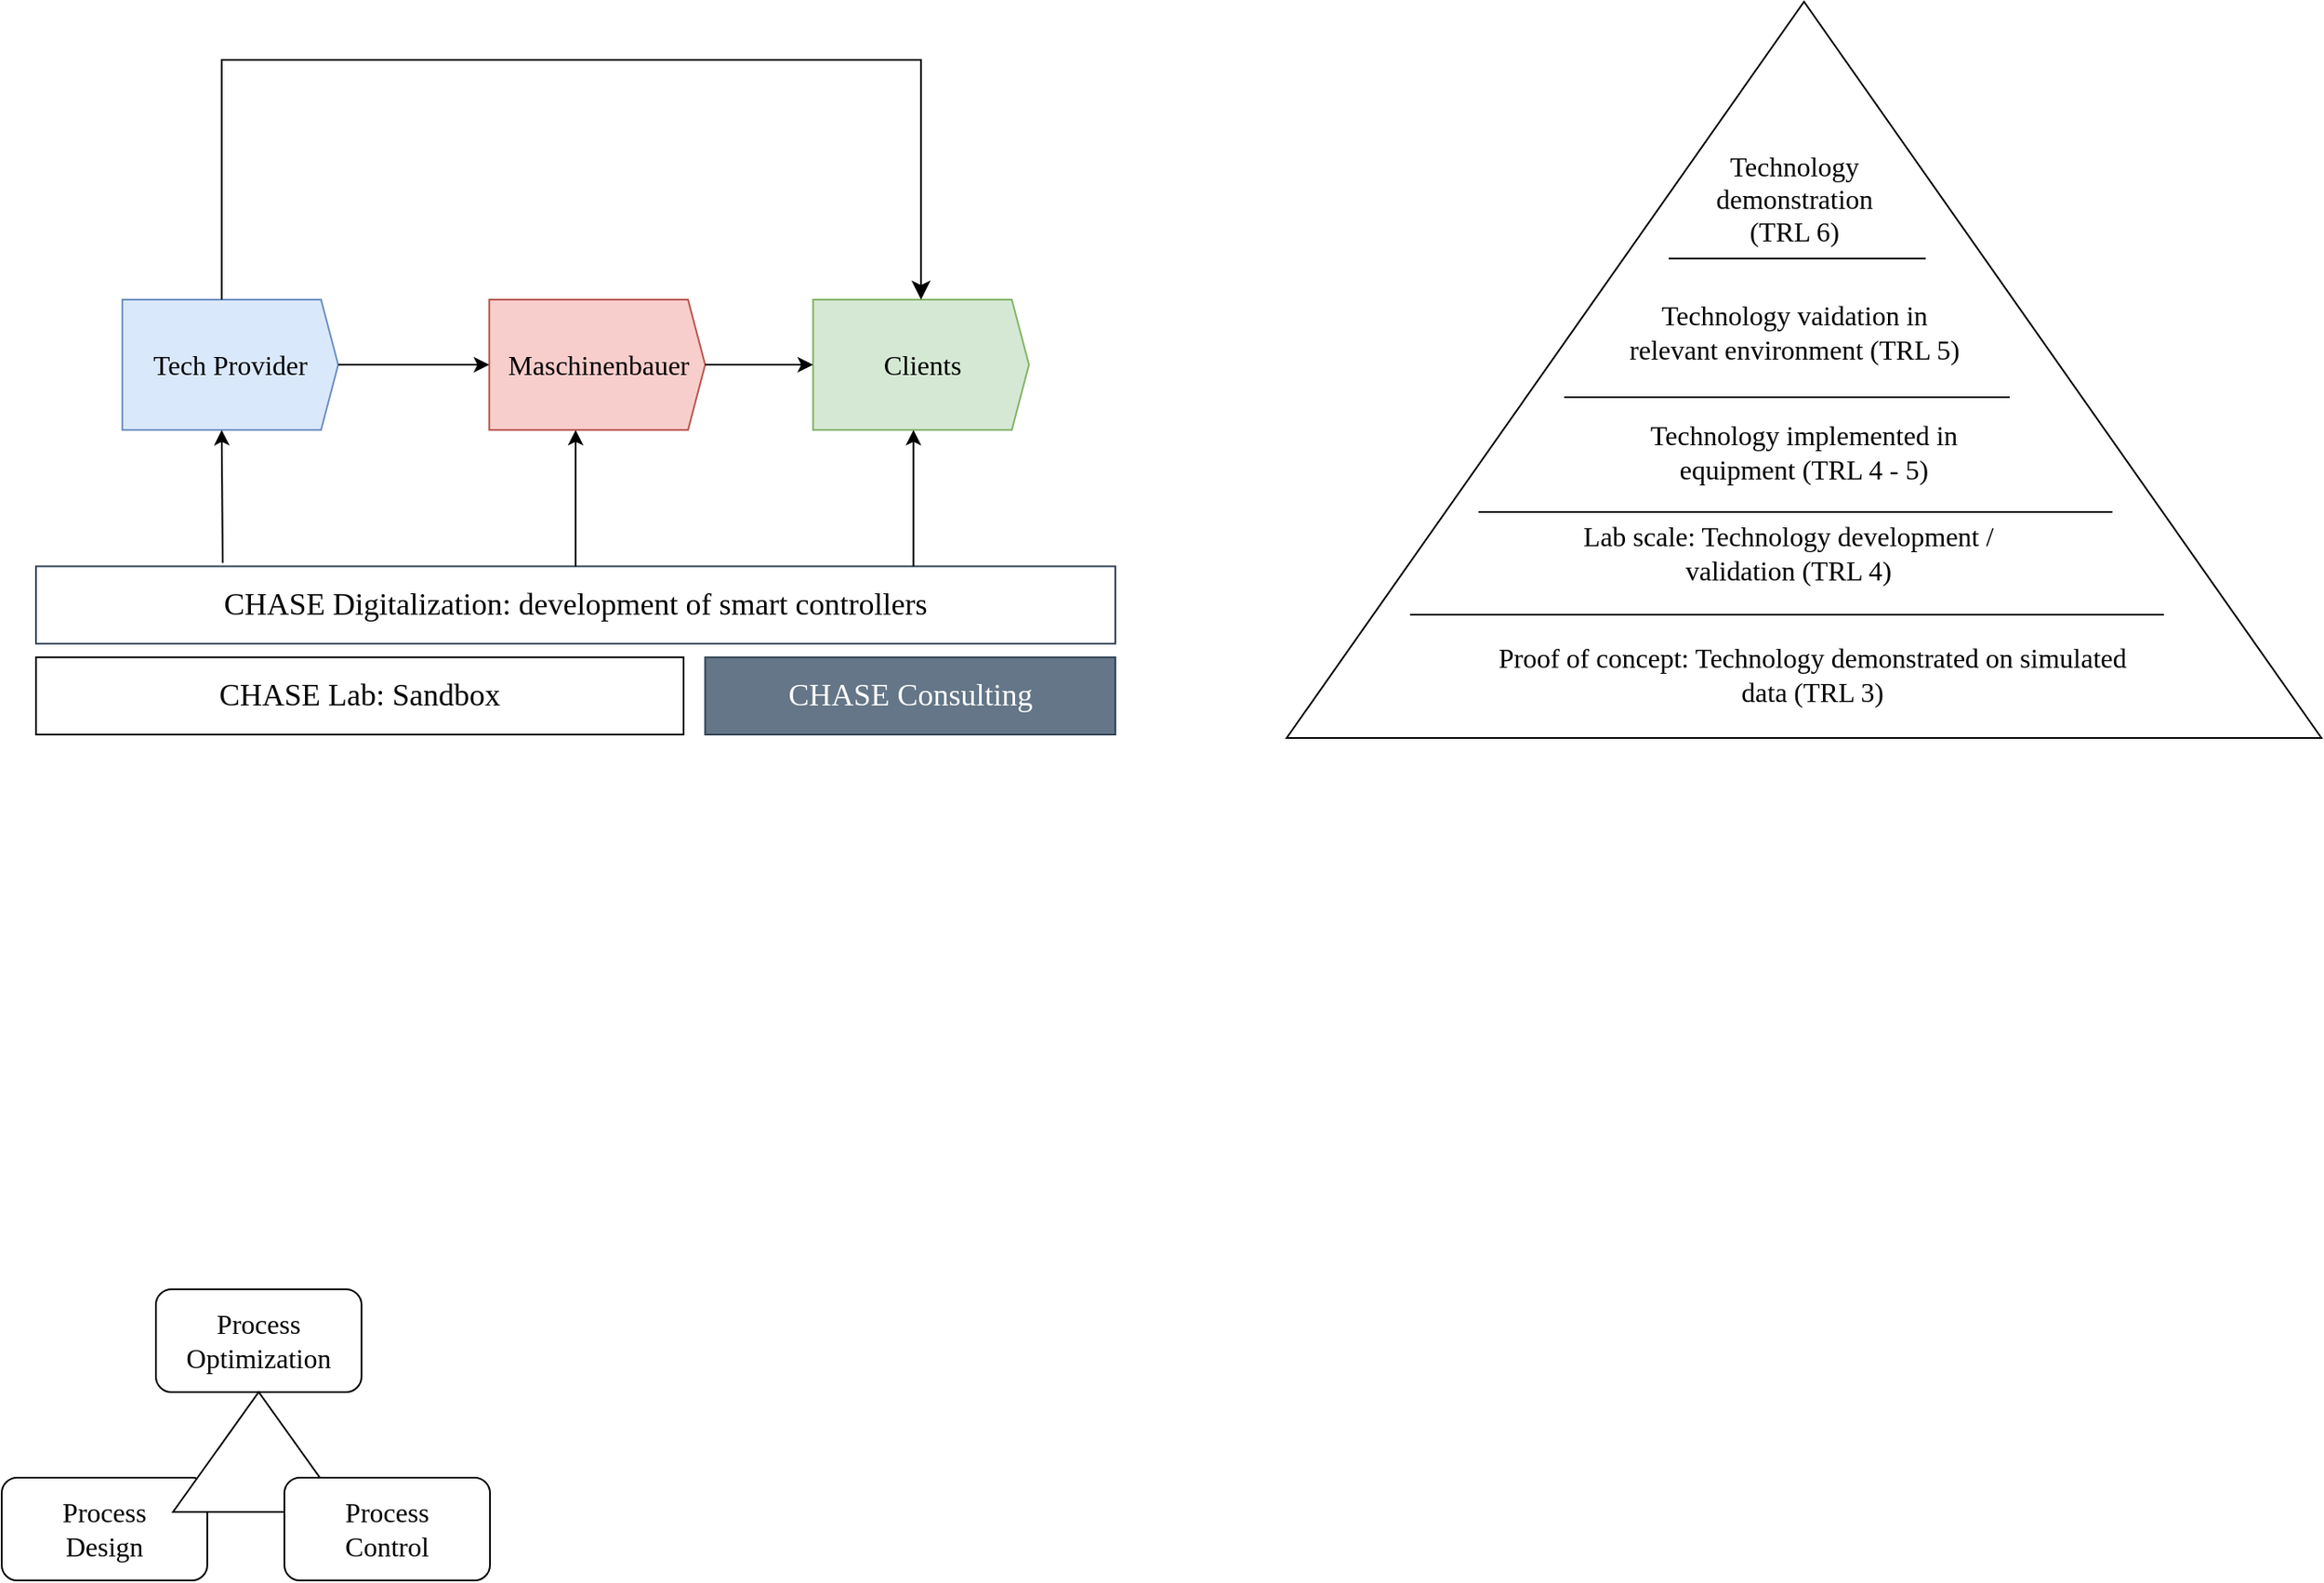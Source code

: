 <mxfile version="22.0.7" type="github">
  <diagram name="Seite-1" id="xWN3o00qyPEZJ9LrFE_g">
    <mxGraphModel dx="1324" dy="539" grid="1" gridSize="10" guides="1" tooltips="1" connect="1" arrows="1" fold="1" page="1" pageScale="1" pageWidth="1169" pageHeight="827" math="0" shadow="0">
      <root>
        <mxCell id="0" />
        <mxCell id="1" parent="0" />
        <mxCell id="ORXUa8jjNet1NgsHZWgc-17" value="Process&lt;br&gt;Design" style="rounded=1;whiteSpace=wrap;html=1;fontSize=16;fontFamily=Rubik light;" parent="1" vertex="1">
          <mxGeometry x="10" y="912" width="120" height="60" as="geometry" />
        </mxCell>
        <mxCell id="ORXUa8jjNet1NgsHZWgc-18" value="Process Optimization" style="rounded=1;whiteSpace=wrap;html=1;fontSize=16;fontFamily=Rubik light;" parent="1" vertex="1">
          <mxGeometry x="100" y="802" width="120" height="60" as="geometry" />
        </mxCell>
        <mxCell id="ORXUa8jjNet1NgsHZWgc-22" value="" style="verticalLabelPosition=bottom;verticalAlign=top;html=1;shape=mxgraph.basic.acute_triangle;dx=0.5;" parent="1" vertex="1">
          <mxGeometry x="110" y="862" width="100" height="70" as="geometry" />
        </mxCell>
        <mxCell id="ORXUa8jjNet1NgsHZWgc-23" value="Process&lt;br&gt;Control" style="rounded=1;whiteSpace=wrap;html=1;fontSize=16;fontFamily=Rubik light;" parent="1" vertex="1">
          <mxGeometry x="175" y="912" width="120" height="60" as="geometry" />
        </mxCell>
        <mxCell id="ORXUa8jjNet1NgsHZWgc-38" value="" style="group" parent="1" vertex="1" connectable="0">
          <mxGeometry x="760" y="50" width="604" height="430" as="geometry" />
        </mxCell>
        <mxCell id="ORXUa8jjNet1NgsHZWgc-24" value="" style="verticalLabelPosition=bottom;verticalAlign=top;html=1;shape=mxgraph.basic.acute_triangle;dx=0.5;" parent="ORXUa8jjNet1NgsHZWgc-38" vertex="1">
          <mxGeometry width="604" height="430" as="geometry" />
        </mxCell>
        <mxCell id="ORXUa8jjNet1NgsHZWgc-26" value="" style="line;strokeWidth=1;rotatable=0;dashed=0;labelPosition=right;align=left;verticalAlign=middle;spacingTop=0;spacingLeft=6;points=[];portConstraint=eastwest;" parent="ORXUa8jjNet1NgsHZWgc-38" vertex="1">
          <mxGeometry x="223" y="145" width="150" height="10" as="geometry" />
        </mxCell>
        <mxCell id="ORXUa8jjNet1NgsHZWgc-29" value="Technology vaidation in &lt;br&gt;relevant environment (TRL 5)" style="rounded=1;whiteSpace=wrap;html=1;fontSize=16;fontFamily=Rubik light;strokeColor=none;fillColor=none;" parent="ORXUa8jjNet1NgsHZWgc-38" vertex="1">
          <mxGeometry x="192" y="163" width="208.5" height="60" as="geometry" />
        </mxCell>
        <mxCell id="ORXUa8jjNet1NgsHZWgc-30" value="Lab scale: Technology development / validation (TRL 4)" style="rounded=1;whiteSpace=wrap;html=1;fontSize=16;fontFamily=Rubik light;strokeColor=none;fillColor=none;" parent="ORXUa8jjNet1NgsHZWgc-38" vertex="1">
          <mxGeometry x="153" y="303" width="280" height="37" as="geometry" />
        </mxCell>
        <mxCell id="ORXUa8jjNet1NgsHZWgc-32" value="Technology implemented in equipment (TRL 4 - 5)" style="rounded=1;whiteSpace=wrap;html=1;fontSize=16;fontFamily=Rubik light;strokeColor=none;fillColor=none;" parent="ORXUa8jjNet1NgsHZWgc-38" vertex="1">
          <mxGeometry x="182" y="233" width="240" height="60" as="geometry" />
        </mxCell>
        <mxCell id="ORXUa8jjNet1NgsHZWgc-33" value="" style="line;strokeWidth=1;rotatable=0;dashed=0;labelPosition=right;align=left;verticalAlign=middle;spacingTop=0;spacingLeft=6;points=[];portConstraint=eastwest;" parent="ORXUa8jjNet1NgsHZWgc-38" vertex="1">
          <mxGeometry x="112" y="293" width="370" height="10" as="geometry" />
        </mxCell>
        <mxCell id="ORXUa8jjNet1NgsHZWgc-34" value="" style="line;strokeWidth=1;rotatable=0;dashed=0;labelPosition=right;align=left;verticalAlign=middle;spacingTop=0;spacingLeft=6;points=[];portConstraint=eastwest;" parent="ORXUa8jjNet1NgsHZWgc-38" vertex="1">
          <mxGeometry x="162" y="226" width="260" height="10" as="geometry" />
        </mxCell>
        <mxCell id="ORXUa8jjNet1NgsHZWgc-35" value="Technology &lt;br&gt;demonstration&lt;br&gt;(TRL 6)" style="rounded=1;whiteSpace=wrap;html=1;fontSize=16;fontFamily=Rubik light;strokeColor=none;fillColor=none;" parent="ORXUa8jjNet1NgsHZWgc-38" vertex="1">
          <mxGeometry x="198.75" y="85" width="195" height="60" as="geometry" />
        </mxCell>
        <mxCell id="ORXUa8jjNet1NgsHZWgc-36" value="" style="line;strokeWidth=1;rotatable=0;dashed=0;labelPosition=right;align=left;verticalAlign=middle;spacingTop=0;spacingLeft=6;points=[];portConstraint=eastwest;" parent="ORXUa8jjNet1NgsHZWgc-38" vertex="1">
          <mxGeometry x="72" y="353" width="440" height="10" as="geometry" />
        </mxCell>
        <mxCell id="ORXUa8jjNet1NgsHZWgc-37" value="Proof of concept: Technology demonstrated on simulated data (TRL 3)" style="rounded=1;whiteSpace=wrap;html=1;fontSize=16;fontFamily=Rubik light;strokeColor=none;fillColor=none;" parent="ORXUa8jjNet1NgsHZWgc-38" vertex="1">
          <mxGeometry x="122" y="363" width="370" height="60" as="geometry" />
        </mxCell>
        <mxCell id="ORXUa8jjNet1NgsHZWgc-39" value="" style="group" parent="1" vertex="1" connectable="0">
          <mxGeometry x="30" y="154" width="630" height="324" as="geometry" />
        </mxCell>
        <mxCell id="ORXUa8jjNet1NgsHZWgc-2" value="Tech Provider" style="html=1;shadow=0;dashed=0;align=center;verticalAlign=middle;shape=mxgraph.arrows2.arrow;dy=0;dx=10;notch=0;fontFamily=Rubik light;fontSize=16;fillColor=#dae8fc;strokeColor=#6c8ebf;" parent="ORXUa8jjNet1NgsHZWgc-39" vertex="1">
          <mxGeometry x="50.4" y="70" width="126" height="76.07" as="geometry" />
        </mxCell>
        <mxCell id="ORXUa8jjNet1NgsHZWgc-3" value="Maschinenbauer" style="html=1;shadow=0;dashed=0;align=center;verticalAlign=middle;shape=mxgraph.arrows2.arrow;dy=0;dx=10;notch=0;fontFamily=Rubik light;fontSize=16;fillColor=#f8cecc;strokeColor=#b85450;" parent="ORXUa8jjNet1NgsHZWgc-39" vertex="1">
          <mxGeometry x="264.6" y="70" width="126" height="76.07" as="geometry" />
        </mxCell>
        <mxCell id="ORXUa8jjNet1NgsHZWgc-5" value="" style="edgeStyle=orthogonalEdgeStyle;rounded=0;orthogonalLoop=1;jettySize=auto;html=1;" parent="ORXUa8jjNet1NgsHZWgc-39" source="ORXUa8jjNet1NgsHZWgc-2" target="ORXUa8jjNet1NgsHZWgc-3" edge="1">
          <mxGeometry relative="1" as="geometry" />
        </mxCell>
        <mxCell id="ORXUa8jjNet1NgsHZWgc-4" value="Clients" style="html=1;shadow=0;dashed=0;align=center;verticalAlign=middle;shape=mxgraph.arrows2.arrow;dy=0;dx=10;notch=0;fontFamily=Rubik light;fontSize=16;fillColor=#d5e8d4;strokeColor=#82b366;" parent="ORXUa8jjNet1NgsHZWgc-39" vertex="1">
          <mxGeometry x="453.6" y="70" width="126" height="76.07" as="geometry" />
        </mxCell>
        <mxCell id="ORXUa8jjNet1NgsHZWgc-6" value="" style="edgeStyle=orthogonalEdgeStyle;rounded=0;orthogonalLoop=1;jettySize=auto;html=1;" parent="ORXUa8jjNet1NgsHZWgc-39" source="ORXUa8jjNet1NgsHZWgc-3" target="ORXUa8jjNet1NgsHZWgc-4" edge="1">
          <mxGeometry relative="1" as="geometry" />
        </mxCell>
        <mxCell id="ORXUa8jjNet1NgsHZWgc-8" value="&lt;font face=&quot;Rubik light&quot; style=&quot;font-size: 18px;&quot;&gt;CHASE Digitalization: development of smart controllers&lt;/font&gt;" style="rounded=0;whiteSpace=wrap;html=1;fillColor=none;strokeColor=#314354;fontColor=#050505;" parent="ORXUa8jjNet1NgsHZWgc-39" vertex="1">
          <mxGeometry y="225.738" width="630" height="45.148" as="geometry" />
        </mxCell>
        <mxCell id="ORXUa8jjNet1NgsHZWgc-9" value="" style="endArrow=classic;html=1;rounded=0;entryX=0.4;entryY=1;entryDx=0;entryDy=0;entryPerimeter=0;" parent="ORXUa8jjNet1NgsHZWgc-39" source="ORXUa8jjNet1NgsHZWgc-8" target="ORXUa8jjNet1NgsHZWgc-3" edge="1">
          <mxGeometry width="50" height="50" relative="1" as="geometry">
            <mxPoint x="352.8" y="53.115" as="sourcePoint" />
            <mxPoint x="315" y="159.344" as="targetPoint" />
          </mxGeometry>
        </mxCell>
        <mxCell id="ORXUa8jjNet1NgsHZWgc-10" value="" style="endArrow=classic;html=1;rounded=0;entryX=0.4;entryY=1;entryDx=0;entryDy=0;entryPerimeter=0;" parent="ORXUa8jjNet1NgsHZWgc-39" edge="1">
          <mxGeometry width="50" height="50" relative="1" as="geometry">
            <mxPoint x="512.19" y="225.738" as="sourcePoint" />
            <mxPoint x="512.19" y="146.066" as="targetPoint" />
          </mxGeometry>
        </mxCell>
        <mxCell id="ORXUa8jjNet1NgsHZWgc-11" value="" style="endArrow=classic;html=1;rounded=0;entryX=0;entryY=0;entryDx=58;entryDy=76.07;entryPerimeter=0;exitX=0.173;exitY=-0.044;exitDx=0;exitDy=0;exitPerimeter=0;" parent="ORXUa8jjNet1NgsHZWgc-39" source="ORXUa8jjNet1NgsHZWgc-8" target="ORXUa8jjNet1NgsHZWgc-2" edge="1">
          <mxGeometry width="50" height="50" relative="1" as="geometry">
            <mxPoint x="113" y="220" as="sourcePoint" />
            <mxPoint x="122.85" y="146.066" as="targetPoint" />
          </mxGeometry>
        </mxCell>
        <mxCell id="ORXUa8jjNet1NgsHZWgc-12" value="&lt;font face=&quot;Rubik light&quot; style=&quot;font-size: 18px;&quot;&gt;CHASE Lab: Sandbox&lt;/font&gt;" style="rounded=0;whiteSpace=wrap;html=1;" parent="ORXUa8jjNet1NgsHZWgc-39" vertex="1">
          <mxGeometry y="278.852" width="378" height="45.148" as="geometry" />
        </mxCell>
        <mxCell id="ORXUa8jjNet1NgsHZWgc-14" value="&lt;font face=&quot;Rubik light&quot; style=&quot;font-size: 18px;&quot;&gt;CHASE Consulting&lt;/font&gt;" style="rounded=0;whiteSpace=wrap;html=1;fillColor=#647687;fontColor=#ffffff;strokeColor=#314354;" parent="ORXUa8jjNet1NgsHZWgc-39" vertex="1">
          <mxGeometry x="390.6" y="278.852" width="239.4" height="45.148" as="geometry" />
        </mxCell>
        <mxCell id="ORXUa8jjNet1NgsHZWgc-42" value="" style="edgeStyle=elbowEdgeStyle;elbow=vertical;endArrow=classic;html=1;curved=0;rounded=0;endSize=8;startSize=8;exitX=0;exitY=0;exitDx=58;exitDy=0;exitPerimeter=0;" parent="ORXUa8jjNet1NgsHZWgc-39" source="ORXUa8jjNet1NgsHZWgc-2" target="ORXUa8jjNet1NgsHZWgc-4" edge="1">
          <mxGeometry width="50" height="50" relative="1" as="geometry">
            <mxPoint x="120" y="70" as="sourcePoint" />
            <mxPoint x="370" y="-20" as="targetPoint" />
            <Array as="points">
              <mxPoint x="340" y="-70" />
            </Array>
          </mxGeometry>
        </mxCell>
      </root>
    </mxGraphModel>
  </diagram>
</mxfile>
